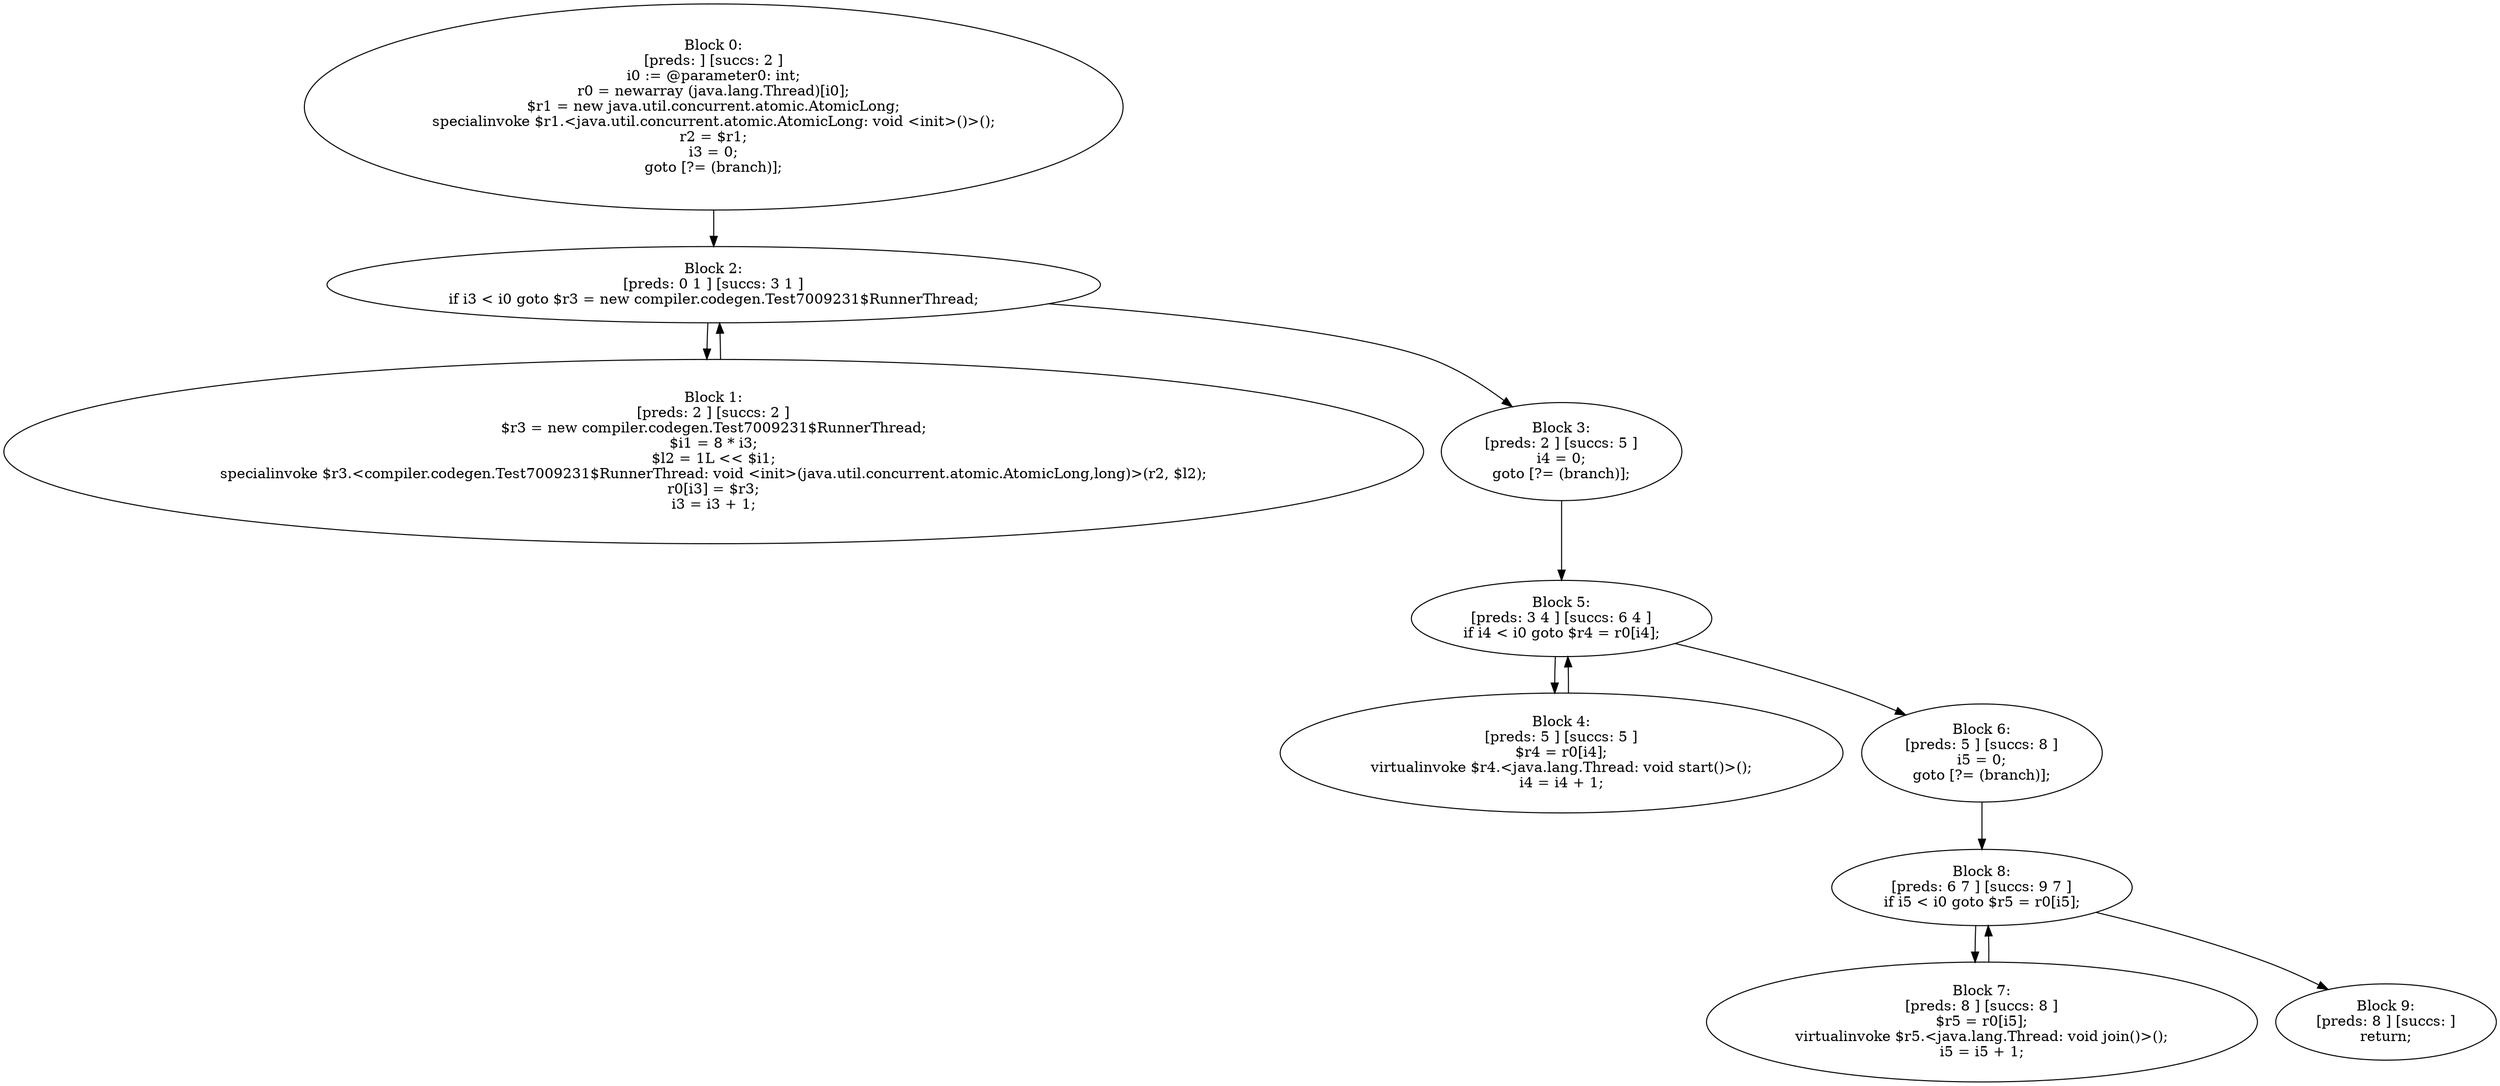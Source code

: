 digraph "unitGraph" {
    "Block 0:
[preds: ] [succs: 2 ]
i0 := @parameter0: int;
r0 = newarray (java.lang.Thread)[i0];
$r1 = new java.util.concurrent.atomic.AtomicLong;
specialinvoke $r1.<java.util.concurrent.atomic.AtomicLong: void <init>()>();
r2 = $r1;
i3 = 0;
goto [?= (branch)];
"
    "Block 1:
[preds: 2 ] [succs: 2 ]
$r3 = new compiler.codegen.Test7009231$RunnerThread;
$i1 = 8 * i3;
$l2 = 1L << $i1;
specialinvoke $r3.<compiler.codegen.Test7009231$RunnerThread: void <init>(java.util.concurrent.atomic.AtomicLong,long)>(r2, $l2);
r0[i3] = $r3;
i3 = i3 + 1;
"
    "Block 2:
[preds: 0 1 ] [succs: 3 1 ]
if i3 < i0 goto $r3 = new compiler.codegen.Test7009231$RunnerThread;
"
    "Block 3:
[preds: 2 ] [succs: 5 ]
i4 = 0;
goto [?= (branch)];
"
    "Block 4:
[preds: 5 ] [succs: 5 ]
$r4 = r0[i4];
virtualinvoke $r4.<java.lang.Thread: void start()>();
i4 = i4 + 1;
"
    "Block 5:
[preds: 3 4 ] [succs: 6 4 ]
if i4 < i0 goto $r4 = r0[i4];
"
    "Block 6:
[preds: 5 ] [succs: 8 ]
i5 = 0;
goto [?= (branch)];
"
    "Block 7:
[preds: 8 ] [succs: 8 ]
$r5 = r0[i5];
virtualinvoke $r5.<java.lang.Thread: void join()>();
i5 = i5 + 1;
"
    "Block 8:
[preds: 6 7 ] [succs: 9 7 ]
if i5 < i0 goto $r5 = r0[i5];
"
    "Block 9:
[preds: 8 ] [succs: ]
return;
"
    "Block 0:
[preds: ] [succs: 2 ]
i0 := @parameter0: int;
r0 = newarray (java.lang.Thread)[i0];
$r1 = new java.util.concurrent.atomic.AtomicLong;
specialinvoke $r1.<java.util.concurrent.atomic.AtomicLong: void <init>()>();
r2 = $r1;
i3 = 0;
goto [?= (branch)];
"->"Block 2:
[preds: 0 1 ] [succs: 3 1 ]
if i3 < i0 goto $r3 = new compiler.codegen.Test7009231$RunnerThread;
";
    "Block 1:
[preds: 2 ] [succs: 2 ]
$r3 = new compiler.codegen.Test7009231$RunnerThread;
$i1 = 8 * i3;
$l2 = 1L << $i1;
specialinvoke $r3.<compiler.codegen.Test7009231$RunnerThread: void <init>(java.util.concurrent.atomic.AtomicLong,long)>(r2, $l2);
r0[i3] = $r3;
i3 = i3 + 1;
"->"Block 2:
[preds: 0 1 ] [succs: 3 1 ]
if i3 < i0 goto $r3 = new compiler.codegen.Test7009231$RunnerThread;
";
    "Block 2:
[preds: 0 1 ] [succs: 3 1 ]
if i3 < i0 goto $r3 = new compiler.codegen.Test7009231$RunnerThread;
"->"Block 3:
[preds: 2 ] [succs: 5 ]
i4 = 0;
goto [?= (branch)];
";
    "Block 2:
[preds: 0 1 ] [succs: 3 1 ]
if i3 < i0 goto $r3 = new compiler.codegen.Test7009231$RunnerThread;
"->"Block 1:
[preds: 2 ] [succs: 2 ]
$r3 = new compiler.codegen.Test7009231$RunnerThread;
$i1 = 8 * i3;
$l2 = 1L << $i1;
specialinvoke $r3.<compiler.codegen.Test7009231$RunnerThread: void <init>(java.util.concurrent.atomic.AtomicLong,long)>(r2, $l2);
r0[i3] = $r3;
i3 = i3 + 1;
";
    "Block 3:
[preds: 2 ] [succs: 5 ]
i4 = 0;
goto [?= (branch)];
"->"Block 5:
[preds: 3 4 ] [succs: 6 4 ]
if i4 < i0 goto $r4 = r0[i4];
";
    "Block 4:
[preds: 5 ] [succs: 5 ]
$r4 = r0[i4];
virtualinvoke $r4.<java.lang.Thread: void start()>();
i4 = i4 + 1;
"->"Block 5:
[preds: 3 4 ] [succs: 6 4 ]
if i4 < i0 goto $r4 = r0[i4];
";
    "Block 5:
[preds: 3 4 ] [succs: 6 4 ]
if i4 < i0 goto $r4 = r0[i4];
"->"Block 6:
[preds: 5 ] [succs: 8 ]
i5 = 0;
goto [?= (branch)];
";
    "Block 5:
[preds: 3 4 ] [succs: 6 4 ]
if i4 < i0 goto $r4 = r0[i4];
"->"Block 4:
[preds: 5 ] [succs: 5 ]
$r4 = r0[i4];
virtualinvoke $r4.<java.lang.Thread: void start()>();
i4 = i4 + 1;
";
    "Block 6:
[preds: 5 ] [succs: 8 ]
i5 = 0;
goto [?= (branch)];
"->"Block 8:
[preds: 6 7 ] [succs: 9 7 ]
if i5 < i0 goto $r5 = r0[i5];
";
    "Block 7:
[preds: 8 ] [succs: 8 ]
$r5 = r0[i5];
virtualinvoke $r5.<java.lang.Thread: void join()>();
i5 = i5 + 1;
"->"Block 8:
[preds: 6 7 ] [succs: 9 7 ]
if i5 < i0 goto $r5 = r0[i5];
";
    "Block 8:
[preds: 6 7 ] [succs: 9 7 ]
if i5 < i0 goto $r5 = r0[i5];
"->"Block 9:
[preds: 8 ] [succs: ]
return;
";
    "Block 8:
[preds: 6 7 ] [succs: 9 7 ]
if i5 < i0 goto $r5 = r0[i5];
"->"Block 7:
[preds: 8 ] [succs: 8 ]
$r5 = r0[i5];
virtualinvoke $r5.<java.lang.Thread: void join()>();
i5 = i5 + 1;
";
}
